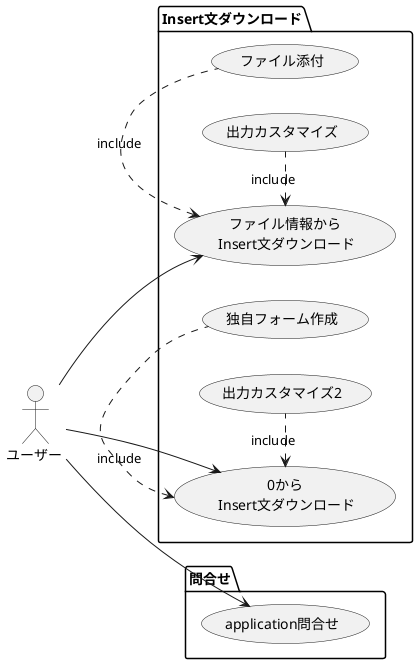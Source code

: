 @startuml
left to right direction

:ユーザー : as user

package "Insert文ダウンロード"{
"ファイル情報から\n Insert文ダウンロード" as (download)
"0から\n Insert文ダウンロード" as (download_2)

user --> (download)
(download) <. (ファイル添付) : include
(download) <. (出力カスタマイズ) : include

user --> (download_2)
(download_2) <. (独自フォーム作成) :include
(download_2) <. (出力カスタマイズ2) : include

}

package "問合せ"{
"application問合せ" as (help)
user --> (help)

}

@enduml